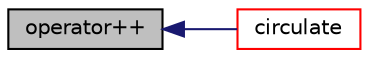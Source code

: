 digraph "operator++"
{
  bgcolor="transparent";
  edge [fontname="Helvetica",fontsize="10",labelfontname="Helvetica",labelfontsize="10"];
  node [fontname="Helvetica",fontsize="10",shape=record];
  rankdir="LR";
  Node1 [label="operator++",height=0.2,width=0.4,color="black", fillcolor="grey75", style="filled", fontcolor="black"];
  Node1 -> Node2 [dir="back",color="midnightblue",fontsize="10",style="solid",fontname="Helvetica"];
  Node2 [label="circulate",height=0.2,width=0.4,color="red",URL="$a00265.html#a8e383eb75e1bb1a055573422df46c730",tooltip="Circulate around the list in the given direction. "];
}
